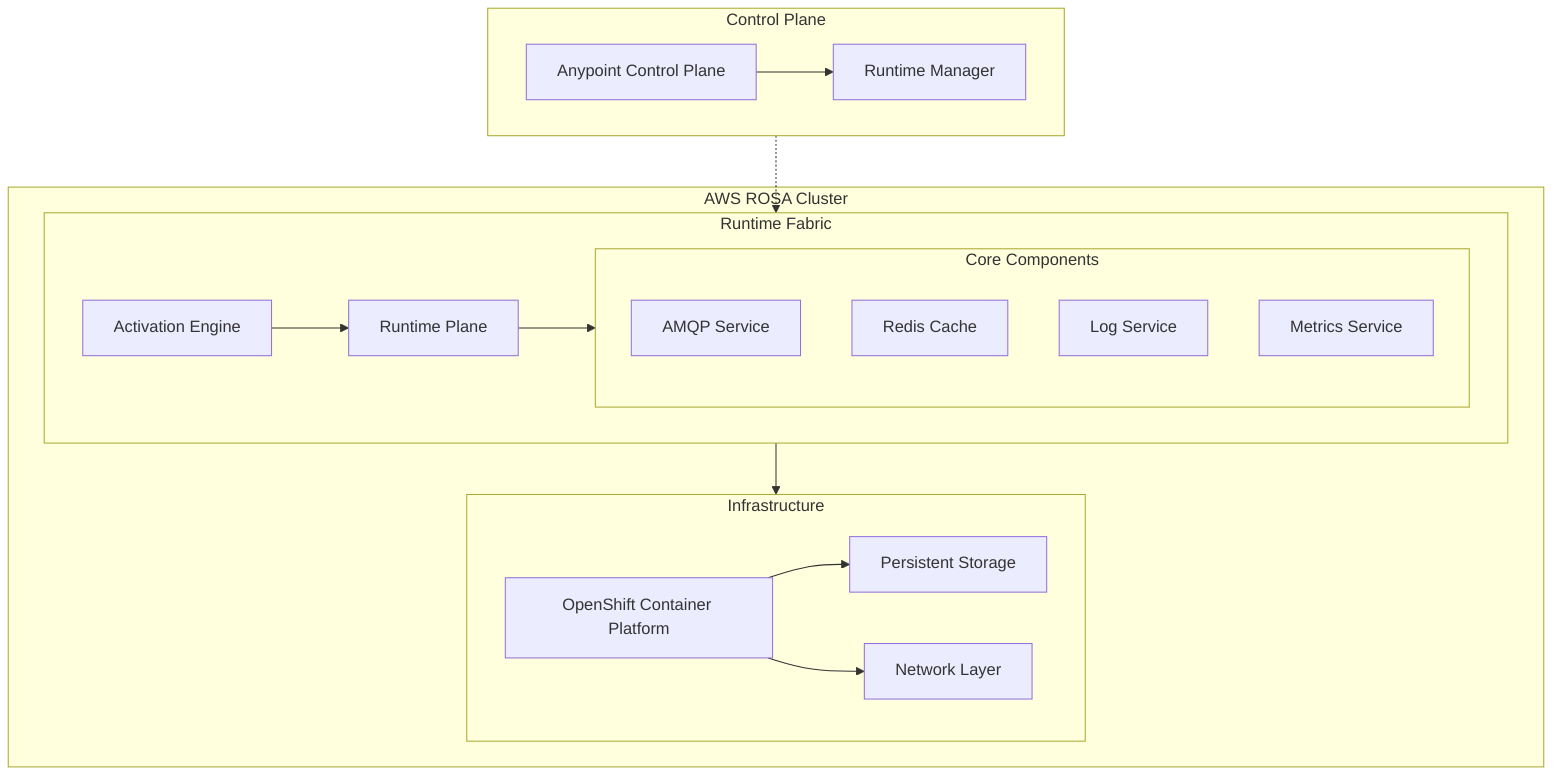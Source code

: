 graph TB
    subgraph AWS["AWS ROSA Cluster"]
        subgraph RTF["Runtime Fabric"]
            AM["Activation Engine"]
            RT["Runtime Plane"]
            AM --> RT
            
            subgraph Components["Core Components"]
                AMQP["AMQP Service"]
                Redis["Redis Cache"]
                Log["Log Service"]
                Metrics["Metrics Service"]
            end
            
            RT --> Components
        end
        
        subgraph Infrastructure["Infrastructure"]
            OCP["OpenShift Container Platform"]
            Storage["Persistent Storage"]
            Network["Network Layer"]
            OCP --> Storage
            OCP --> Network
        end
        
        RTF --> Infrastructure
    end
    
    subgraph Control["Control Plane"]
        CP["Anypoint Control Plane"]
        RTM["Runtime Manager"]
        CP --> RTM
    end
    
    Control -.-> RTF